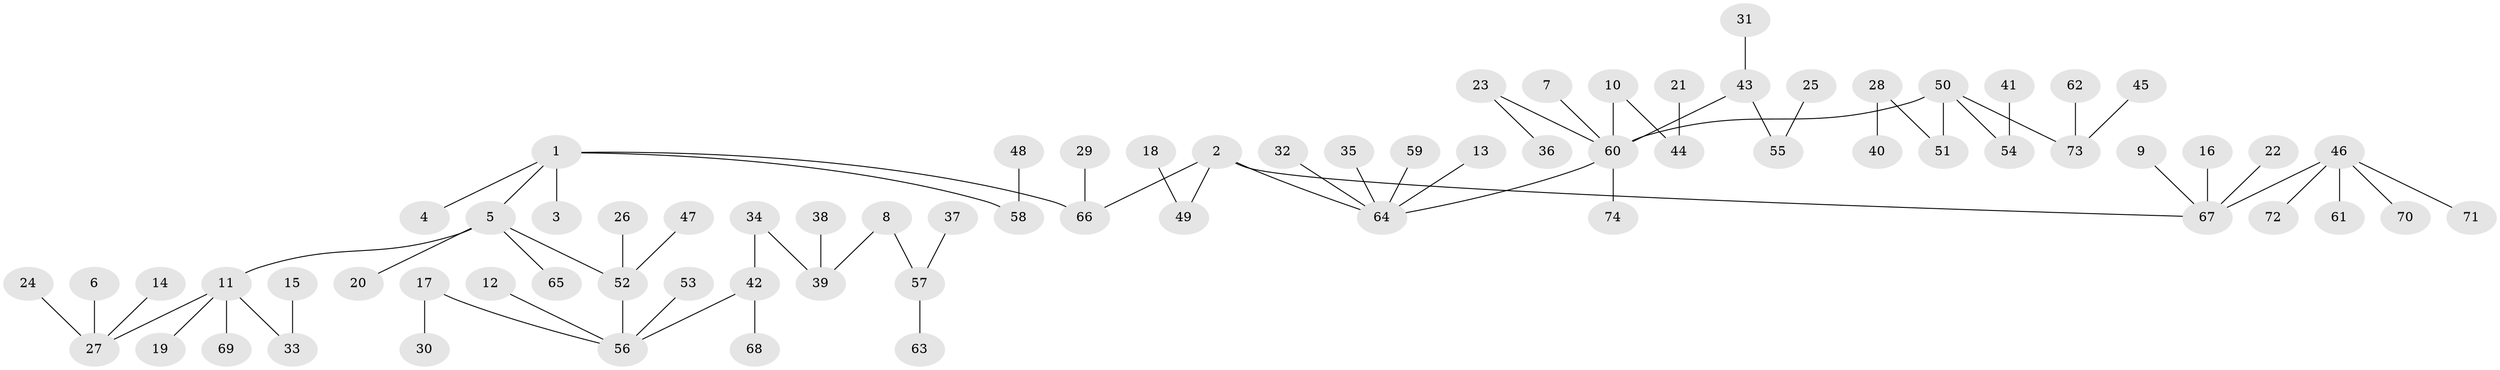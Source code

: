 // original degree distribution, {4: 0.08108108108108109, 6: 0.02027027027027027, 3: 0.13513513513513514, 2: 0.19594594594594594, 5: 0.033783783783783786, 7: 0.006756756756756757, 1: 0.527027027027027}
// Generated by graph-tools (version 1.1) at 2025/50/03/09/25 03:50:26]
// undirected, 74 vertices, 73 edges
graph export_dot {
graph [start="1"]
  node [color=gray90,style=filled];
  1;
  2;
  3;
  4;
  5;
  6;
  7;
  8;
  9;
  10;
  11;
  12;
  13;
  14;
  15;
  16;
  17;
  18;
  19;
  20;
  21;
  22;
  23;
  24;
  25;
  26;
  27;
  28;
  29;
  30;
  31;
  32;
  33;
  34;
  35;
  36;
  37;
  38;
  39;
  40;
  41;
  42;
  43;
  44;
  45;
  46;
  47;
  48;
  49;
  50;
  51;
  52;
  53;
  54;
  55;
  56;
  57;
  58;
  59;
  60;
  61;
  62;
  63;
  64;
  65;
  66;
  67;
  68;
  69;
  70;
  71;
  72;
  73;
  74;
  1 -- 3 [weight=1.0];
  1 -- 4 [weight=1.0];
  1 -- 5 [weight=1.0];
  1 -- 58 [weight=1.0];
  1 -- 66 [weight=1.0];
  2 -- 49 [weight=1.0];
  2 -- 64 [weight=1.0];
  2 -- 66 [weight=1.0];
  2 -- 67 [weight=1.0];
  5 -- 11 [weight=1.0];
  5 -- 20 [weight=1.0];
  5 -- 52 [weight=1.0];
  5 -- 65 [weight=1.0];
  6 -- 27 [weight=1.0];
  7 -- 60 [weight=1.0];
  8 -- 39 [weight=1.0];
  8 -- 57 [weight=1.0];
  9 -- 67 [weight=1.0];
  10 -- 44 [weight=1.0];
  10 -- 60 [weight=1.0];
  11 -- 19 [weight=1.0];
  11 -- 27 [weight=1.0];
  11 -- 33 [weight=1.0];
  11 -- 69 [weight=1.0];
  12 -- 56 [weight=1.0];
  13 -- 64 [weight=1.0];
  14 -- 27 [weight=1.0];
  15 -- 33 [weight=1.0];
  16 -- 67 [weight=1.0];
  17 -- 30 [weight=1.0];
  17 -- 56 [weight=1.0];
  18 -- 49 [weight=1.0];
  21 -- 44 [weight=1.0];
  22 -- 67 [weight=1.0];
  23 -- 36 [weight=1.0];
  23 -- 60 [weight=1.0];
  24 -- 27 [weight=1.0];
  25 -- 55 [weight=1.0];
  26 -- 52 [weight=1.0];
  28 -- 40 [weight=1.0];
  28 -- 51 [weight=1.0];
  29 -- 66 [weight=1.0];
  31 -- 43 [weight=1.0];
  32 -- 64 [weight=1.0];
  34 -- 39 [weight=1.0];
  34 -- 42 [weight=1.0];
  35 -- 64 [weight=1.0];
  37 -- 57 [weight=1.0];
  38 -- 39 [weight=1.0];
  41 -- 54 [weight=1.0];
  42 -- 56 [weight=1.0];
  42 -- 68 [weight=1.0];
  43 -- 55 [weight=1.0];
  43 -- 60 [weight=1.0];
  45 -- 73 [weight=1.0];
  46 -- 61 [weight=1.0];
  46 -- 67 [weight=1.0];
  46 -- 70 [weight=1.0];
  46 -- 71 [weight=1.0];
  46 -- 72 [weight=1.0];
  47 -- 52 [weight=1.0];
  48 -- 58 [weight=1.0];
  50 -- 51 [weight=1.0];
  50 -- 54 [weight=1.0];
  50 -- 60 [weight=1.0];
  50 -- 73 [weight=1.0];
  52 -- 56 [weight=1.0];
  53 -- 56 [weight=1.0];
  57 -- 63 [weight=1.0];
  59 -- 64 [weight=1.0];
  60 -- 64 [weight=1.0];
  60 -- 74 [weight=1.0];
  62 -- 73 [weight=1.0];
}
